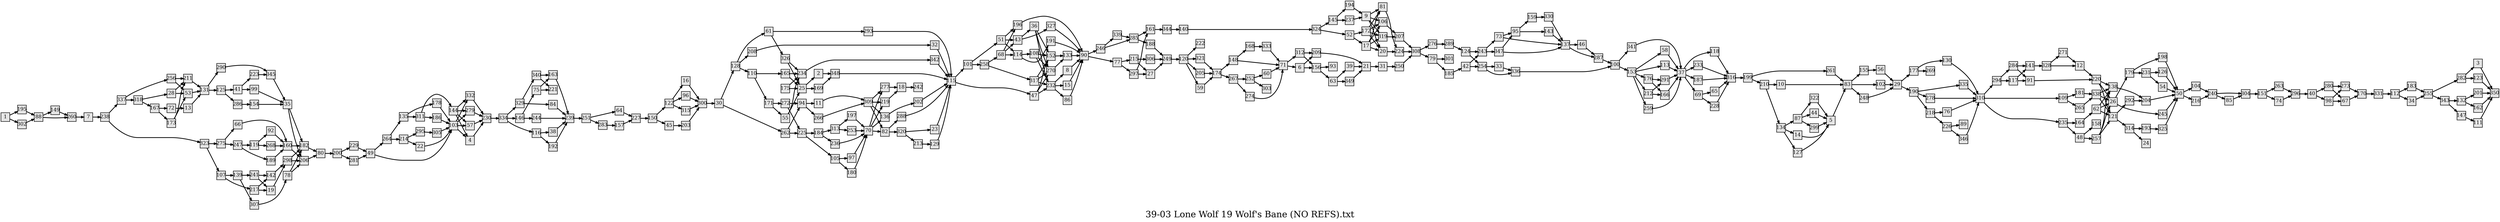 digraph g{
  graph [ label="39-03 Lone Wolf 19 Wolf's Bane (NO REFS).txt" rankdir=LR, ordering=out, fontsize=36, nodesep="0.35", ranksep="0.45"];
  node  [shape=rect, penwidth=2, fontsize=20, style=filled, fillcolor=grey90, margin="0,0", labelfloat=true, regular=true, fixedsize=true];
  edge  [labelfloat=true, penwidth=3, fontsize=12];
  1 -> 195;
  1 -> 302;
  2 -> 348;
  3 -> 350;
  4 -> 230;
  5 -> 83;
  6 -> 209;
  6 -> 156;
  7 -> 238;
  8 -> 90;
  9 -> 81;
  9 -> 106;
  9 -> 319;
  9 -> 20;
  10 -> 83;
  11 -> 309;
  12 -> 220;
  13 -> 131;
  14 -> 5;
  15 -> 90;
  16 -> 300;
  17 -> 81;
  17 -> 106;
  17 -> 319;
  17 -> 20;
  18 -> 242;
  19 -> 298;
  20 -> 224;
  21 -> 31;
  22 -> 103;
  23 -> 115;
  25 -> 2;
  25 -> 169;
  26 -> 179;
  26 -> 245;
  27 -> 249;
  28 -> 211;
  28 -> 53;
  29 -> 177;
  29 -> 190;
  30 -> 128;
  30 -> 262;
  31 -> 250;
  32 -> 115;
  33 -> 336;
  34 -> 255;
  35 -> 182;
  35 -> 206;
  36 -> 152;
  36 -> 270;
  36 -> 232;
  37 -> 118;
  37 -> 233;
  37 -> 187;
  37 -> 69;
  38 -> 239;
  39 -> 21;
  40 -> 280;
  40 -> 98;
  41 -> 223;
  41 -> 99;
  42 -> 243;
  42 -> 254;
  43 -> 36;
  43 -> 327;
  44 -> 5;
  45 -> 203;
  46 -> 287;
  47 -> 152;
  47 -> 270;
  47 -> 232;
  48 -> 158;
  48 -> 257;
  49 -> 264;
  49 -> 103;
  50 -> 104;
  50 -> 216;
  51 -> 196;
  51 -> 43;
  51 -> 114;
  52 -> 172;
  52 -> 17;
  53 -> 131;
  54 -> 50;
  55 -> 234;
  55 -> 25;
  56 -> 29;
  57 -> 230;
  58 -> 37;
  59 -> 174;
  60 -> 71;
  61 -> 293;
  61 -> 326;
  62 -> 138;
  62 -> 26;
  62 -> 121;
  63 -> 39;
  63 -> 349;
  64 -> 227;
  65 -> 316;
  66 -> 160;
  67 -> 170;
  68 -> 196;
  68 -> 43;
  68 -> 114;
  69 -> 65;
  69 -> 228;
  70 -> 277;
  70 -> 219;
  70 -> 136;
  70 -> 82;
  71 -> 312;
  71 -> 6;
  72 -> 13;
  73 -> 95;
  73 -> 137;
  74 -> 296;
  75 -> 163;
  75 -> 221;
  76 -> 310;
  77 -> 215;
  77 -> 297;
  78 -> 182;
  78 -> 206;
  79 -> 301;
  79 -> 185;
  80 -> 200;
  81 -> 224;
  82 -> 288;
  82 -> 320;
  83 -> 155;
  83 -> 102;
  83 -> 248;
  84 -> 239;
  85 -> 304;
  86 -> 90;
  87 -> 322;
  87 -> 44;
  87 -> 299;
  88 -> 149;
  88 -> 260;
  90 -> 246;
  90 -> 77;
  
  91 -> 220;
  92 -> 160;
  94 -> 11;
  94 -> 266;
  95 -> 159;
  95 -> 143;
  96 -> 300;
  97 -> 70;
  98 -> 273;
  98 -> 67;
  99 -> 35;
  100 -> 341;
  100 -> 153;
  101 -> 51;
  101 -> 258;
  102 -> 29;
  103 -> 332;
  103 -> 279;
  103 -> 57;
  103 -> 4;
  104 -> 240;
  105 -> 97;
  105 -> 180;
  106 -> 207;
  107 -> 139;
  107 -> 217;
  108 -> 152;
  108 -> 270;
  108 -> 232;
  109 -> 181;
  109 -> 265;
  110 -> 165;
  110 -> 171;
  111 -> 350;
  112 -> 183;
  112 -> 34;
  113 -> 37;
  114 -> 108;
  114 -> 191;
  115 -> 101;
  115 -> 47;
  116 -> 38;
  116 -> 192;
  117 -> 141;
  117 -> 91;
  118 -> 316;
  119 -> 92;
  119 -> 268;
  120 -> 222;
  120 -> 321;
  120 -> 205;
  120 -> 59;
  121 -> 292;
  121 -> 314;
  122 -> 16;
  122 -> 96;
  122 -> 315;
  123 -> 350;
  124 -> 243;
  124 -> 254;
  125 -> 41;
  125 -> 286;
  126 -> 50;
  127 -> 5;
  128 -> 61;
  128 -> 208;
  128 -> 110;
  129 -> 115;
  130 -> 310;
  131 -> 290;
  131 -> 125;
  132 -> 201;
  132 -> 162;
  133 -> 90;
  134 -> 87;
  134 -> 14;
  134 -> 127;
  135 -> 178;
  135 -> 311;
  136 -> 202;
  137 -> 46;
  137 -> 287;
  138 -> 204;
  139 -> 241;
  139 -> 307;
  140 -> 324;
  141 -> 328;
  142 -> 298;
  143 -> 137;
  144 -> 332;
  144 -> 57;
  144 -> 279;
  144 -> 4;
  145 -> 194;
  145 -> 237;
  146 -> 75;
  146 -> 244;
  147 -> 111;
  148 -> 168;
  148 -> 71;
  149 -> 260;
  150 -> 122;
  150 -> 45;
  151 -> 263;
  151 -> 74;
  152 -> 133;
  153 -> 58;
  153 -> 113;
  153 -> 176;
  153 -> 212;
  153 -> 259;
  154 -> 35;
  155 -> 56;
  156 -> 93;
  156 -> 63;
  157 -> 227;
  159 -> 330;
  160 -> 182;
  160 -> 206;
  161 -> 344;
  162 -> 350;
  163 -> 239;
  164 -> 62;
  165 -> 234;
  165 -> 25;
  166 -> 37;
  167 -> 72;
  167 -> 173;
  168 -> 333;
  169 -> 348;
  170 -> 331;
  171 -> 272;
  171 -> 55;
  172 -> 81;
  172 -> 106;
  172 -> 319;
  172 -> 20;
  173 -> 211;
  173 -> 53;
  174 -> 148;
  174 -> 267;
  175 -> 234;
  175 -> 25;
  176 -> 291;
  176 -> 166;
  177 -> 130;
  177 -> 269;
  178 -> 103;
  179 -> 198;
  179 -> 231;
  180 -> 70;
  181 -> 338;
  182 -> 80;
  183 -> 255;
  184 -> 313;
  184 -> 236;
  185 -> 42;
  186 -> 103;
  187 -> 316;
  188 -> 249;
  189 -> 160;
  190 -> 335;
  190 -> 278;
  190 -> 218;
  191 -> 90;
  192 -> 239;
  193 -> 325;
  194 -> 9;
  195 -> 88;
  196 -> 90;
  197 -> 70;
  198 -> 50;
  199 -> 261;
  199 -> 210;
  200 -> 229;
  200 -> 281;
  201 -> 350;
  202 -> 115;
  203 -> 300;
  204 -> 50;
  205 -> 174;
  206 -> 80;
  207 -> 308;
  208 -> 32;
  209 -> 21;
  210 -> 10;
  210 -> 134;
  211 -> 131;
  212 -> 291;
  212 -> 166;
  213 -> 129;
  214 -> 295;
  214 -> 22;
  215 -> 306;
  215 -> 27;
  216 -> 240;
  217 -> 142;
  217 -> 19;
  218 -> 76;
  218 -> 226;
  219 -> 18;
  220 -> 138;
  220 -> 26;
  220 -> 121;
  223 -> 345;
  224 -> 308;
  225 -> 184;
  225 -> 105;
  226 -> 89;
  226 -> 346;
  227 -> 150;
  228 -> 316;
  229 -> 49;
  230 -> 334;
  231 -> 126;
  231 -> 54;
  232 -> 8;
  232 -> 15;
  232 -> 86;
  233 -> 316;
  234 -> 342;
  235 -> 164;
  235 -> 48;
  236 -> 70;
  237 -> 9;
  238 -> 337;
  238 -> 323;
  239 -> 251;
  240 -> 304;
  240 -> 85;
  241 -> 142;
  241 -> 19;
  243 -> 73;
  243 -> 347;
  244 -> 239;
  245 -> 50;
  246 -> 339;
  246 -> 285;
  247 -> 119;
  247 -> 189;
  248 -> 29;
  249 -> 120;
  250 -> 308;
  251 -> 64;
  251 -> 283;
  252 -> 60;
  252 -> 303;
  253 -> 70;
  254 -> 33;
  254 -> 336;
  255 -> 282;
  255 -> 343;
  256 -> 211;
  256 -> 53;
  257 -> 138;
  257 -> 26;
  257 -> 121;
  258 -> 68;
  258 -> 317;
  259 -> 37;
  260 -> 7;
  261 -> 83;
  262 -> 94;
  262 -> 225;
  263 -> 296;
  264 -> 135;
  264 -> 214;
  265 -> 338;
  266 -> 309;
  267 -> 252;
  267 -> 274;
  268 -> 160;
  270 -> 133;
  271 -> 12;
  272 -> 94;
  272 -> 225;
  273 -> 170;
  274 -> 71;
  275 -> 66;
  275 -> 247;
  276 -> 289;
  277 -> 18;
  278 -> 310;
  279 -> 230;
  280 -> 273;
  280 -> 67;
  281 -> 49;
  282 -> 3;
  282 -> 123;
  283 -> 157;
  284 -> 141;
  284 -> 91;
  285 -> 161;
  285 -> 188;
  286 -> 154;
  287 -> 100;
  288 -> 115;
  289 -> 124;
  290 -> 345;
  291 -> 37;
  292 -> 204;
  293 -> 115;
  294 -> 284;
  294 -> 117;
  295 -> 305;
  296 -> 40;
  297 -> 161;
  297 -> 27;
  298 -> 182;
  298 -> 206;
  299 -> 5;
  300 -> 30;
  302 -> 88;
  304 -> 151;
  305 -> 103;
  306 -> 249;
  307 -> 78;
  308 -> 276;
  308 -> 79;
  309 -> 277;
  309 -> 219;
  309 -> 136;
  309 -> 82;
  310 -> 294;
  310 -> 109;
  310 -> 235;
  311 -> 144;
  311 -> 186;
  312 -> 209;
  312 -> 156;
  313 -> 197;
  313 -> 253;
  314 -> 193;
  314 -> 24;
  315 -> 300;
  316 -> 199;
  317 -> 152;
  317 -> 270;
  317 -> 232;
  318 -> 28;
  318 -> 167;
  319 -> 207;
  320 -> 23;
  320 -> 213;
  321 -> 174;
  322 -> 5;
  323 -> 275;
  323 -> 107;
  324 -> 145;
  324 -> 52;
  325 -> 50;
  326 -> 234;
  326 -> 25;
  327 -> 90;
  328 -> 271;
  328 -> 12;
  329 -> 340;
  329 -> 84;
  330 -> 137;
  331 -> 112;
  332 -> 230;
  333 -> 71;
  334 -> 329;
  334 -> 146;
  334 -> 116;
  335 -> 310;
  336 -> 100;
  337 -> 256;
  337 -> 318;
  338 -> 138;
  338 -> 26;
  338 -> 121;
  339 -> 285;
  340 -> 163;
  340 -> 221;
  341 -> 37;
  342 -> 115;
  343 -> 132;
  343 -> 147;
  344 -> 140;
  345 -> 35;
  346 -> 310;
  347 -> 95;
  347 -> 137;
  348 -> 115;
  349 -> 21;

}

